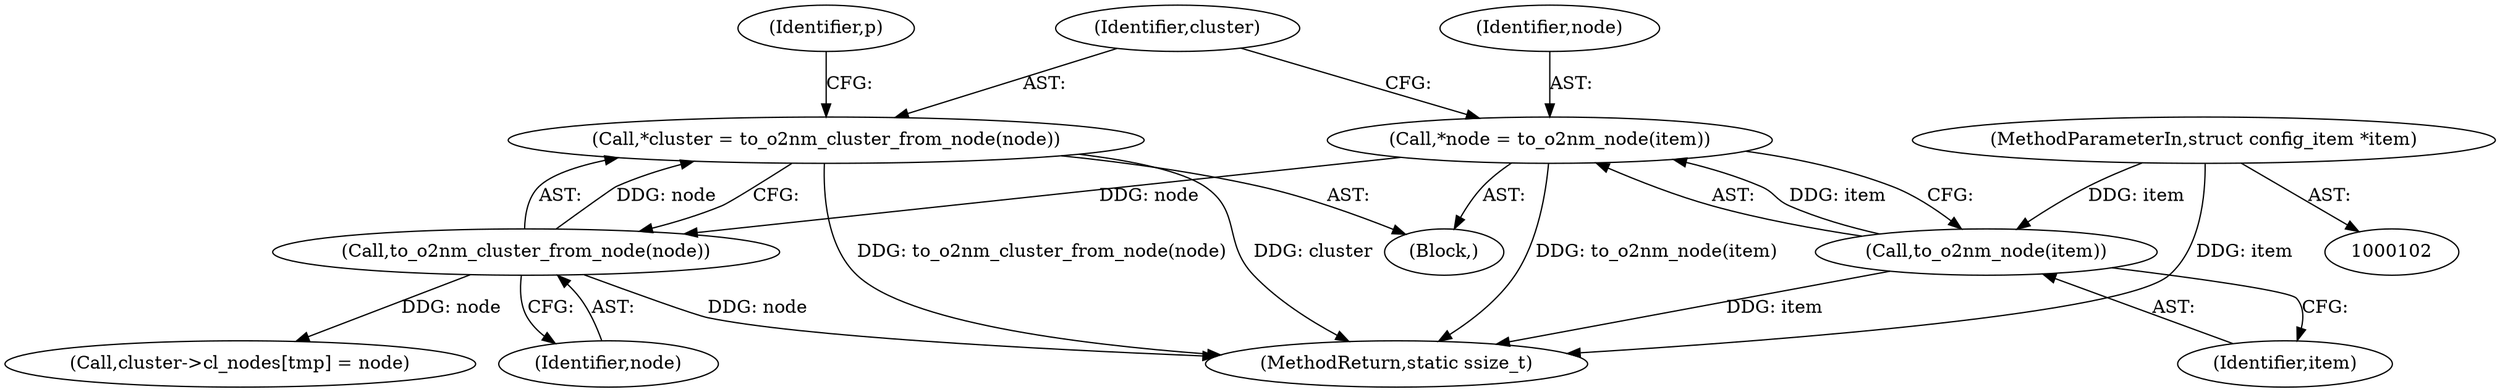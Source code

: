 digraph "1_linux_853bc26a7ea39e354b9f8889ae7ad1492ffa28d2_1@pointer" {
"1000113" [label="(Call,*cluster = to_o2nm_cluster_from_node(node))"];
"1000115" [label="(Call,to_o2nm_cluster_from_node(node))"];
"1000108" [label="(Call,*node = to_o2nm_node(item))"];
"1000110" [label="(Call,to_o2nm_node(item))"];
"1000103" [label="(MethodParameterIn,struct config_item *item)"];
"1000103" [label="(MethodParameterIn,struct config_item *item)"];
"1000109" [label="(Identifier,node)"];
"1000108" [label="(Call,*node = to_o2nm_node(item))"];
"1000120" [label="(Identifier,p)"];
"1000115" [label="(Call,to_o2nm_cluster_from_node(node))"];
"1000232" [label="(MethodReturn,static ssize_t)"];
"1000110" [label="(Call,to_o2nm_node(item))"];
"1000114" [label="(Identifier,cluster)"];
"1000116" [label="(Identifier,node)"];
"1000111" [label="(Identifier,item)"];
"1000113" [label="(Call,*cluster = to_o2nm_cluster_from_node(node))"];
"1000106" [label="(Block,)"];
"1000204" [label="(Call,cluster->cl_nodes[tmp] = node)"];
"1000113" -> "1000106"  [label="AST: "];
"1000113" -> "1000115"  [label="CFG: "];
"1000114" -> "1000113"  [label="AST: "];
"1000115" -> "1000113"  [label="AST: "];
"1000120" -> "1000113"  [label="CFG: "];
"1000113" -> "1000232"  [label="DDG: cluster"];
"1000113" -> "1000232"  [label="DDG: to_o2nm_cluster_from_node(node)"];
"1000115" -> "1000113"  [label="DDG: node"];
"1000115" -> "1000116"  [label="CFG: "];
"1000116" -> "1000115"  [label="AST: "];
"1000115" -> "1000232"  [label="DDG: node"];
"1000108" -> "1000115"  [label="DDG: node"];
"1000115" -> "1000204"  [label="DDG: node"];
"1000108" -> "1000106"  [label="AST: "];
"1000108" -> "1000110"  [label="CFG: "];
"1000109" -> "1000108"  [label="AST: "];
"1000110" -> "1000108"  [label="AST: "];
"1000114" -> "1000108"  [label="CFG: "];
"1000108" -> "1000232"  [label="DDG: to_o2nm_node(item)"];
"1000110" -> "1000108"  [label="DDG: item"];
"1000110" -> "1000111"  [label="CFG: "];
"1000111" -> "1000110"  [label="AST: "];
"1000110" -> "1000232"  [label="DDG: item"];
"1000103" -> "1000110"  [label="DDG: item"];
"1000103" -> "1000102"  [label="AST: "];
"1000103" -> "1000232"  [label="DDG: item"];
}

